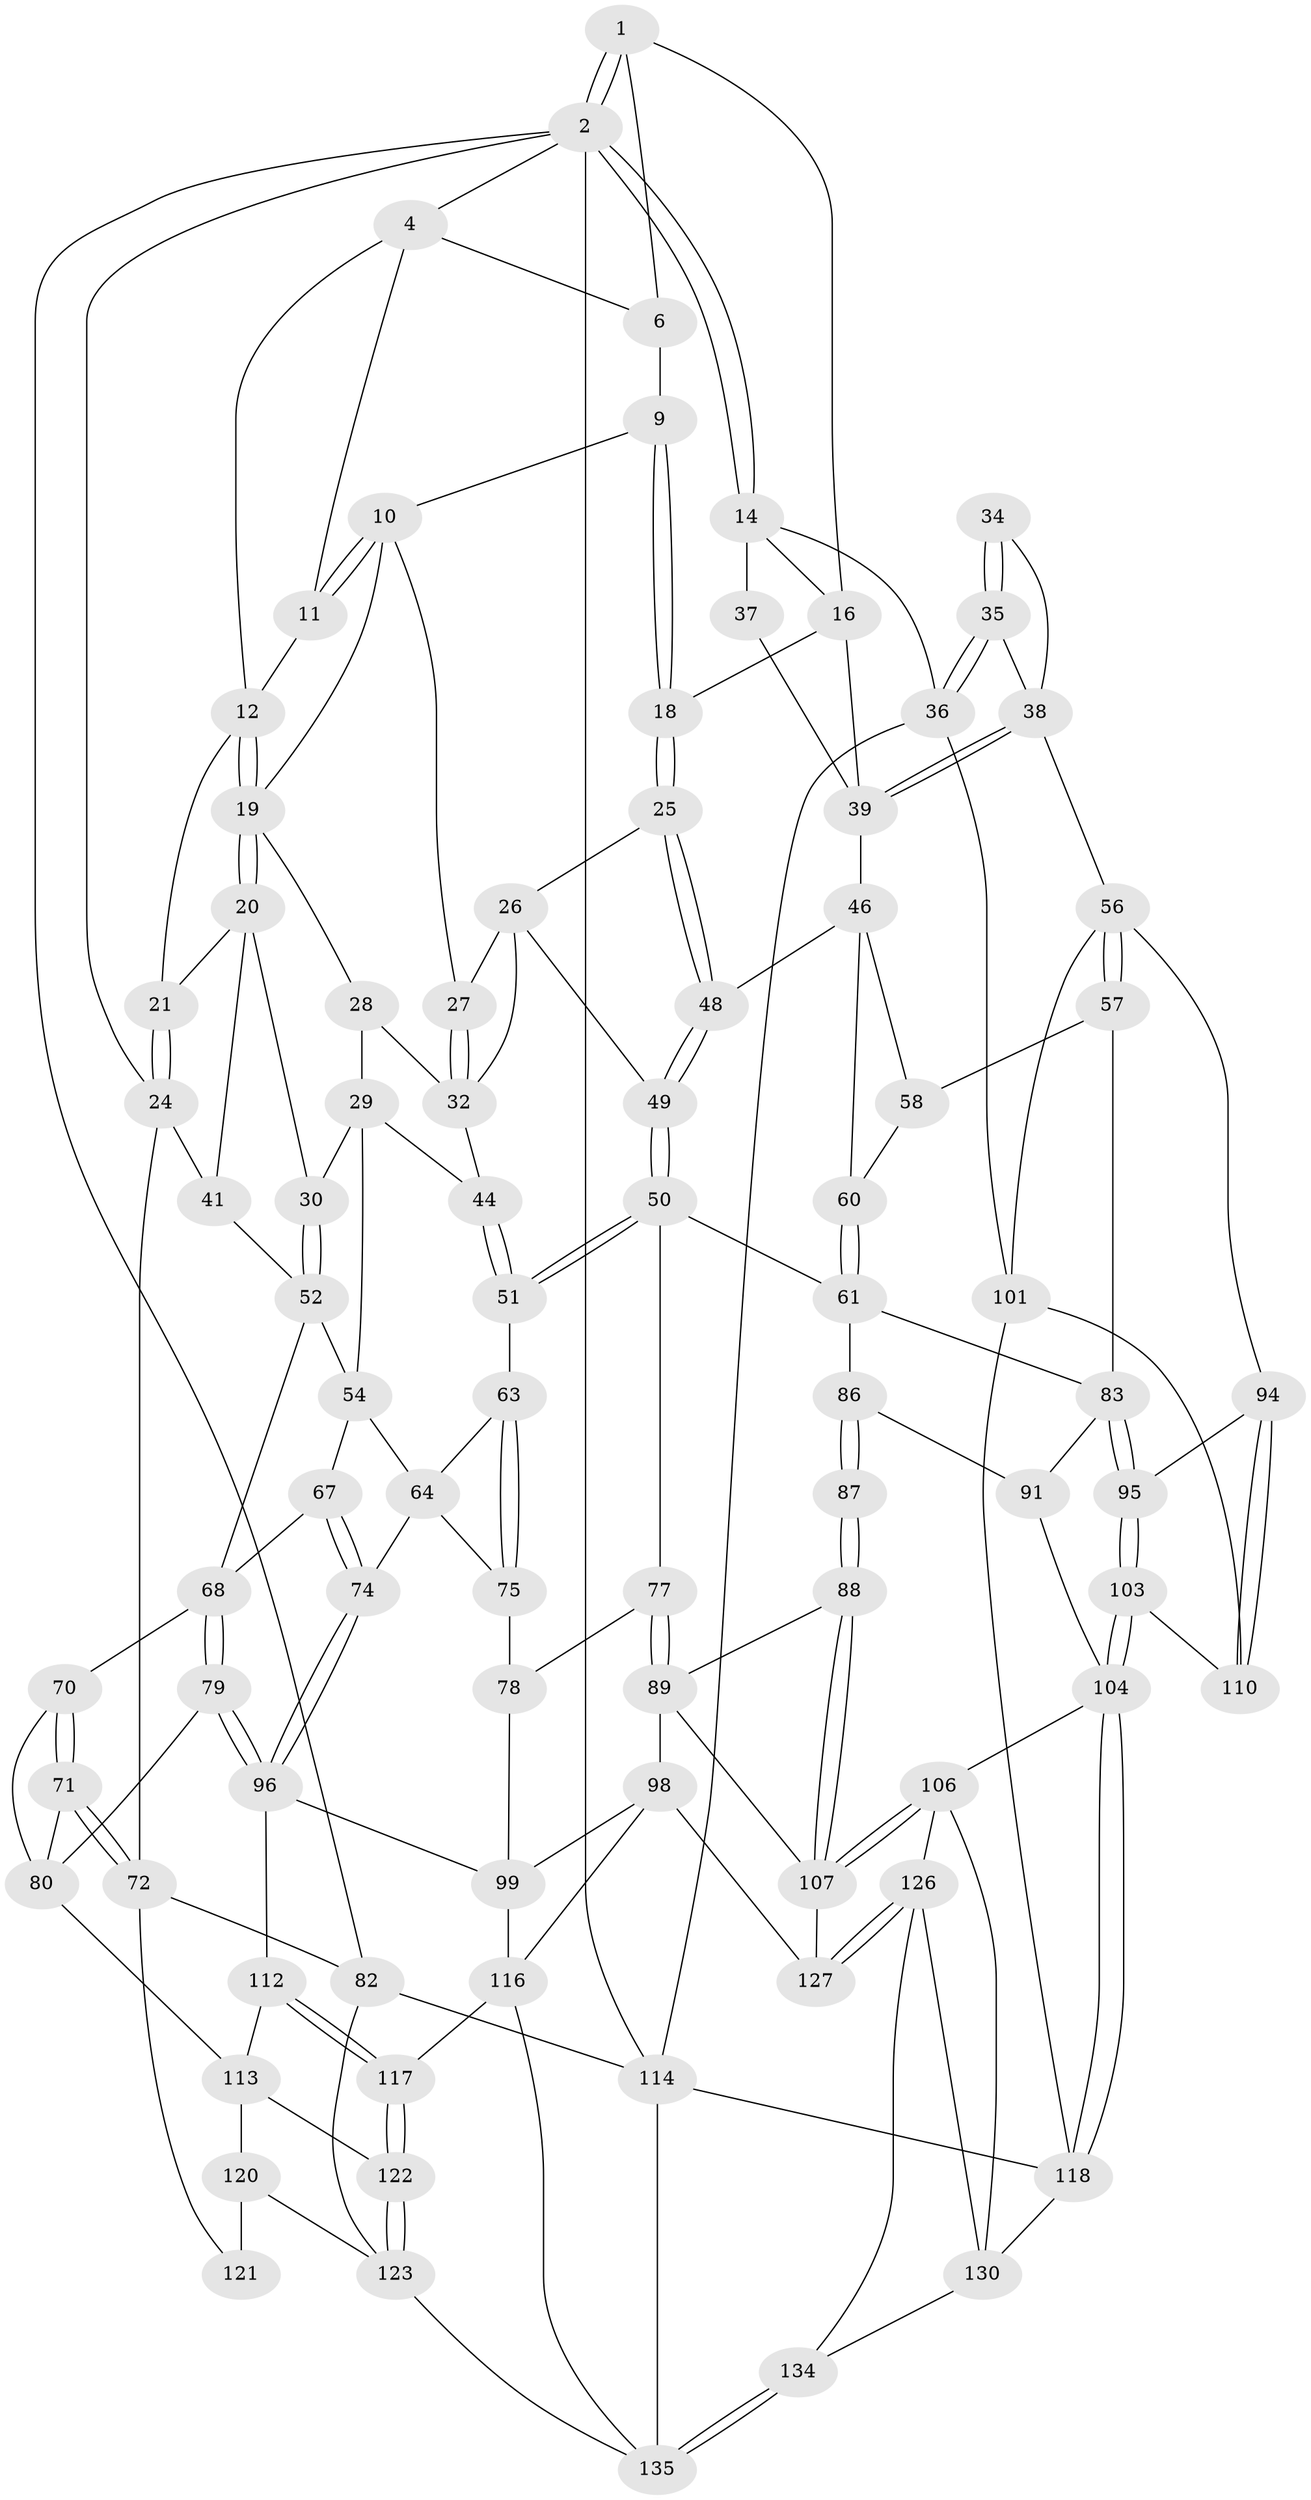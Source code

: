 // Generated by graph-tools (version 1.1) at 2025/52/02/27/25 19:52:40]
// undirected, 88 vertices, 195 edges
graph export_dot {
graph [start="1"]
  node [color=gray90,style=filled];
  1 [pos="+0.8715873676232907+0",super="+7"];
  2 [pos="+1+0",super="+3"];
  4 [pos="+0+0",super="+5"];
  6 [pos="+0.6162168346309933+0",super="+8"];
  9 [pos="+0.6718184791286419+0.12301892810059308"];
  10 [pos="+0.47819176738247277+0.022571016645804246",super="+22"];
  11 [pos="+0.43198499788389055+0"];
  12 [pos="+0.264083216879381+0.10752256125021771",super="+13"];
  14 [pos="+1+0.19336589790043435",super="+15"];
  16 [pos="+0.8785768834689124+0.12550499724420336",super="+17"];
  18 [pos="+0.7005444565096677+0.21492629515543013"];
  19 [pos="+0.27469083764242963+0.1465077650290502",super="+23"];
  20 [pos="+0.13298540098189346+0.21695925925838835",super="+31"];
  21 [pos="+0.08524535517951916+0.17426337176311615"];
  24 [pos="+0+0",super="+42"];
  25 [pos="+0.6176296517329048+0.2681056395020468"];
  26 [pos="+0.5041948958014068+0.23063908850594755",super="+43"];
  27 [pos="+0.4836944044145319+0.21499983629363897"];
  28 [pos="+0.316510064112025+0.2535015693092762"];
  29 [pos="+0.3136305538545729+0.2548974136000321",super="+45"];
  30 [pos="+0.17666974853670114+0.29026294579222467"];
  32 [pos="+0.37217850653481427+0.2785080463550807",super="+33"];
  34 [pos="+0.8547296148052649+0.2822378334478762"];
  35 [pos="+1+0.44675635127166424"];
  36 [pos="+1+0.4326232977297493",super="+100"];
  37 [pos="+0.8508853991224407+0.2763129739829517"];
  38 [pos="+0.8643926857504375+0.3880940760072319",super="+55"];
  39 [pos="+0.7745724562996692+0.3323666654932159",super="+40"];
  41 [pos="+0+0.41314904189372786"];
  44 [pos="+0.3455826262579352+0.4083553282178498"];
  46 [pos="+0.7469164376770339+0.3823974691004921",super="+47"];
  48 [pos="+0.6085125509324455+0.36911037389603035"];
  49 [pos="+0.47924217004585334+0.4157605689458936"];
  50 [pos="+0.4465257577091178+0.467187768153229",super="+62"];
  51 [pos="+0.3932171632339507+0.4573713044161241"];
  52 [pos="+0.17942426559562855+0.40594559635814764",super="+53"];
  54 [pos="+0.1955371508230403+0.414218451052824",super="+65"];
  56 [pos="+0.9519439414777532+0.4750192469797322",super="+93"];
  57 [pos="+0.7984139525206041+0.46517745499768626",super="+66"];
  58 [pos="+0.7473583330568461+0.3855680478660672",super="+59"];
  60 [pos="+0.6453098622018707+0.4812756082418686"];
  61 [pos="+0.5024070200078107+0.520496252604643",super="+85"];
  63 [pos="+0.34120679957224564+0.5075528481674256"];
  64 [pos="+0.3132407635629619+0.5147295961879851",super="+73"];
  67 [pos="+0.22128054224879057+0.5648379896565323"];
  68 [pos="+0.1254501666577565+0.5260083656874196",super="+69"];
  70 [pos="+0.06866557160715432+0.5536221379259755"];
  71 [pos="+0+0.6046536767816534"];
  72 [pos="+0+0.6009948778986297",super="+81"];
  74 [pos="+0.22950997125642777+0.5878024464482684"];
  75 [pos="+0.3446654444544754+0.5477862655745378",super="+76"];
  77 [pos="+0.4455630676173196+0.5630868438858582"];
  78 [pos="+0.3904518104420388+0.5868713759686888",super="+92"];
  79 [pos="+0.1191870621947845+0.6096388125517818"];
  80 [pos="+0.11021461386155773+0.6142715962241219",super="+111"];
  82 [pos="+0+1"];
  83 [pos="+0.6866490937670198+0.5359374176797116",super="+84"];
  86 [pos="+0.5297267781220725+0.563156753223117",super="+90"];
  87 [pos="+0.5512184494899475+0.6525625594288121"];
  88 [pos="+0.5503054211238604+0.6558349361097454"];
  89 [pos="+0.45500073182295636+0.652949366258213",super="+97"];
  91 [pos="+0.6699138680869441+0.5738602037902585"];
  94 [pos="+0.875056505018462+0.572439503711266"];
  95 [pos="+0.8089552491366089+0.5951953159867102"];
  96 [pos="+0.20511761095697023+0.6140351520468608",super="+109"];
  98 [pos="+0.3799919750277893+0.736974870001625",super="+128"];
  99 [pos="+0.3628269020128658+0.7379098229313553",super="+108"];
  101 [pos="+0.9569960575928881+0.7837675790767099",super="+102"];
  103 [pos="+0.7632401557214608+0.6960433017553758"];
  104 [pos="+0.7113845474312391+0.7331803066705451",super="+105"];
  106 [pos="+0.6616565367504105+0.7544257465755352",super="+125"];
  107 [pos="+0.5881407165669981+0.7350027562816337",super="+115"];
  110 [pos="+0.8483639008775641+0.7028287957868178"];
  112 [pos="+0.17427456330341823+0.7009020445110223"];
  113 [pos="+0.10252998545690076+0.7142300859100574",super="+119"];
  114 [pos="+1+1",super="+138"];
  116 [pos="+0.30749000408568694+0.7942691844742464",super="+131"];
  117 [pos="+0.24089818722639414+0.83699156709463"];
  118 [pos="+0.8504950646058212+0.8483743331400951",super="+129"];
  120 [pos="+0.06630300697927108+0.7486286212006661",super="+124"];
  121 [pos="+0+0.7750621804126341"];
  122 [pos="+0.2047634467862287+0.8737999244300254"];
  123 [pos="+0.1710408430683566+0.935100451866418",super="+132"];
  126 [pos="+0.5250600923470866+0.8822755781886977",super="+133"];
  127 [pos="+0.4972326672356267+0.8647944340896231"];
  130 [pos="+0.6766748732190518+0.9123722962470925",super="+137"];
  134 [pos="+0.49690098469857635+1"];
  135 [pos="+0.47059560586332705+1",super="+136"];
  1 -- 2;
  1 -- 2;
  1 -- 16;
  1 -- 6;
  2 -- 14;
  2 -- 14;
  2 -- 114;
  2 -- 24;
  2 -- 4;
  2 -- 82;
  4 -- 12;
  4 -- 11;
  4 -- 6;
  6 -- 9;
  9 -- 10;
  9 -- 18;
  9 -- 18;
  10 -- 11;
  10 -- 11;
  10 -- 27;
  10 -- 19;
  11 -- 12;
  12 -- 19;
  12 -- 19;
  12 -- 21;
  14 -- 36;
  14 -- 16;
  14 -- 37;
  16 -- 18;
  16 -- 39;
  18 -- 25;
  18 -- 25;
  19 -- 20;
  19 -- 20;
  19 -- 28;
  20 -- 21;
  20 -- 41;
  20 -- 30;
  21 -- 24;
  21 -- 24;
  24 -- 41;
  24 -- 72;
  25 -- 26;
  25 -- 48;
  25 -- 48;
  26 -- 27;
  26 -- 32;
  26 -- 49;
  27 -- 32;
  27 -- 32;
  28 -- 29;
  28 -- 32;
  29 -- 30;
  29 -- 44;
  29 -- 54;
  30 -- 52;
  30 -- 52;
  32 -- 44;
  34 -- 35;
  34 -- 35;
  34 -- 38;
  35 -- 36;
  35 -- 36;
  35 -- 38;
  36 -- 114;
  36 -- 101;
  37 -- 39;
  38 -- 39;
  38 -- 39;
  38 -- 56;
  39 -- 46;
  41 -- 52;
  44 -- 51;
  44 -- 51;
  46 -- 58;
  46 -- 48;
  46 -- 60;
  48 -- 49;
  48 -- 49;
  49 -- 50;
  49 -- 50;
  50 -- 51;
  50 -- 51;
  50 -- 77;
  50 -- 61;
  51 -- 63;
  52 -- 54;
  52 -- 68;
  54 -- 64;
  54 -- 67;
  56 -- 57;
  56 -- 57;
  56 -- 94;
  56 -- 101;
  57 -- 58 [weight=2];
  57 -- 83;
  58 -- 60;
  60 -- 61;
  60 -- 61;
  61 -- 83;
  61 -- 86;
  63 -- 64;
  63 -- 75;
  63 -- 75;
  64 -- 74;
  64 -- 75;
  67 -- 68;
  67 -- 74;
  67 -- 74;
  68 -- 79;
  68 -- 79;
  68 -- 70;
  70 -- 71;
  70 -- 71;
  70 -- 80;
  71 -- 72;
  71 -- 72;
  71 -- 80;
  72 -- 121;
  72 -- 82;
  74 -- 96;
  74 -- 96;
  75 -- 78 [weight=2];
  77 -- 78;
  77 -- 89;
  77 -- 89;
  78 -- 99;
  79 -- 80;
  79 -- 96;
  79 -- 96;
  80 -- 113;
  82 -- 114;
  82 -- 123;
  83 -- 95;
  83 -- 95;
  83 -- 91;
  86 -- 87 [weight=2];
  86 -- 87;
  86 -- 91;
  87 -- 88;
  87 -- 88;
  88 -- 89;
  88 -- 107;
  88 -- 107;
  89 -- 98;
  89 -- 107;
  91 -- 104;
  94 -- 95;
  94 -- 110;
  94 -- 110;
  95 -- 103;
  95 -- 103;
  96 -- 99;
  96 -- 112;
  98 -- 99;
  98 -- 127;
  98 -- 116;
  99 -- 116;
  101 -- 118;
  101 -- 110;
  103 -- 104;
  103 -- 104;
  103 -- 110;
  104 -- 118;
  104 -- 118;
  104 -- 106;
  106 -- 107;
  106 -- 107;
  106 -- 126;
  106 -- 130;
  107 -- 127;
  112 -- 113;
  112 -- 117;
  112 -- 117;
  113 -- 120;
  113 -- 122;
  114 -- 118;
  114 -- 135;
  116 -- 117;
  116 -- 135;
  117 -- 122;
  117 -- 122;
  118 -- 130;
  120 -- 121 [weight=2];
  120 -- 123;
  122 -- 123;
  122 -- 123;
  123 -- 135;
  126 -- 127;
  126 -- 127;
  126 -- 130;
  126 -- 134;
  130 -- 134;
  134 -- 135;
  134 -- 135;
}
